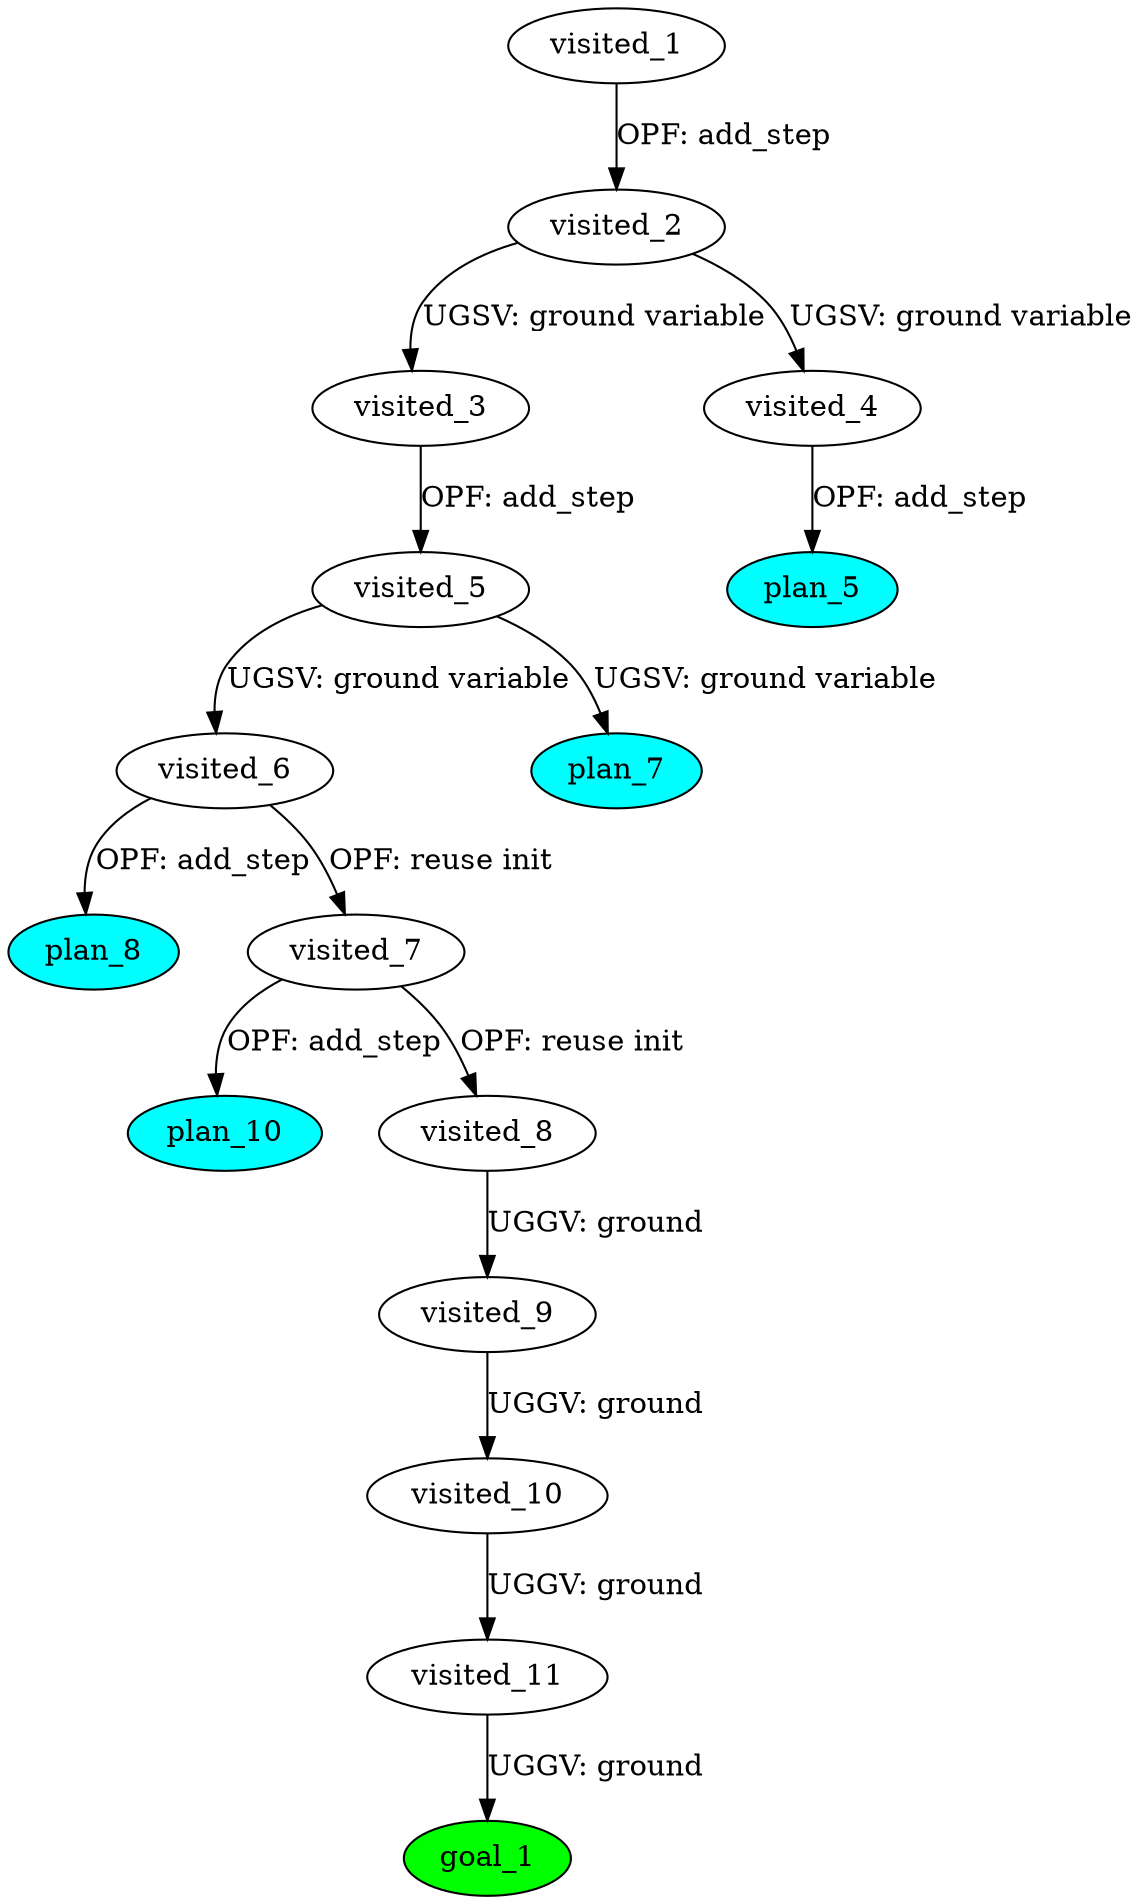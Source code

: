 digraph {
	"7ac59a73-e517-d704-d4e7-8be0189e04ed" [label=plan_0 fillcolor=cyan style=filled]
	"7ac59a73-e517-d704-d4e7-8be0189e04ed" [label=visited_1 fillcolor=white style=filled]
	"5a883554-f9ab-08f1-d1eb-bb454b36c66c" [label=plan_1 fillcolor=cyan style=filled]
	"7ac59a73-e517-d704-d4e7-8be0189e04ed" -> "5a883554-f9ab-08f1-d1eb-bb454b36c66c" [label="OPF: add_step"]
	"5a883554-f9ab-08f1-d1eb-bb454b36c66c" [label=visited_2 fillcolor=white style=filled]
	"da662152-bd72-3405-34c4-fd551c7db162" [label=plan_2 fillcolor=cyan style=filled]
	"5a883554-f9ab-08f1-d1eb-bb454b36c66c" -> "da662152-bd72-3405-34c4-fd551c7db162" [label="UGSV: ground variable"]
	"3d495f2e-b8cb-3d9e-969d-729bacb0a710" [label=plan_3 fillcolor=cyan style=filled]
	"5a883554-f9ab-08f1-d1eb-bb454b36c66c" -> "3d495f2e-b8cb-3d9e-969d-729bacb0a710" [label="UGSV: ground variable"]
	"da662152-bd72-3405-34c4-fd551c7db162" [label=visited_3 fillcolor=white style=filled]
	"40a1b3f0-4790-d2b3-5e6f-e446b204577a" [label=plan_4 fillcolor=cyan style=filled]
	"da662152-bd72-3405-34c4-fd551c7db162" -> "40a1b3f0-4790-d2b3-5e6f-e446b204577a" [label="OPF: add_step"]
	"3d495f2e-b8cb-3d9e-969d-729bacb0a710" [label=visited_4 fillcolor=white style=filled]
	"3d786f80-dd63-5b2c-bf8e-28fc68bb9357" [label=plan_5 fillcolor=cyan style=filled]
	"3d495f2e-b8cb-3d9e-969d-729bacb0a710" -> "3d786f80-dd63-5b2c-bf8e-28fc68bb9357" [label="OPF: add_step"]
	"40a1b3f0-4790-d2b3-5e6f-e446b204577a" [label=visited_5 fillcolor=white style=filled]
	"ba5a6f89-5c0f-b26c-d502-71813a08cb1e" [label=plan_6 fillcolor=cyan style=filled]
	"40a1b3f0-4790-d2b3-5e6f-e446b204577a" -> "ba5a6f89-5c0f-b26c-d502-71813a08cb1e" [label="UGSV: ground variable"]
	"2f51a670-8096-62c7-c804-e76a572451b9" [label=plan_7 fillcolor=cyan style=filled]
	"40a1b3f0-4790-d2b3-5e6f-e446b204577a" -> "2f51a670-8096-62c7-c804-e76a572451b9" [label="UGSV: ground variable"]
	"ba5a6f89-5c0f-b26c-d502-71813a08cb1e" [label=visited_6 fillcolor=white style=filled]
	"4d4ff36f-5c02-a933-d260-dcc8dc67089f" [label=plan_8 fillcolor=cyan style=filled]
	"ba5a6f89-5c0f-b26c-d502-71813a08cb1e" -> "4d4ff36f-5c02-a933-d260-dcc8dc67089f" [label="OPF: add_step"]
	"26264f05-bff0-365c-bcb2-dc2999f86153" [label=plan_9 fillcolor=cyan style=filled]
	"ba5a6f89-5c0f-b26c-d502-71813a08cb1e" -> "26264f05-bff0-365c-bcb2-dc2999f86153" [label="OPF: reuse init"]
	"26264f05-bff0-365c-bcb2-dc2999f86153" [label=visited_7 fillcolor=white style=filled]
	"e97bc3af-dc8c-78f1-ebed-6a054fa58efb" [label=plan_10 fillcolor=cyan style=filled]
	"26264f05-bff0-365c-bcb2-dc2999f86153" -> "e97bc3af-dc8c-78f1-ebed-6a054fa58efb" [label="OPF: add_step"]
	"ea2eca96-8f0f-103e-59f5-aa63ae14117d" [label=plan_11 fillcolor=cyan style=filled]
	"26264f05-bff0-365c-bcb2-dc2999f86153" -> "ea2eca96-8f0f-103e-59f5-aa63ae14117d" [label="OPF: reuse init"]
	"ea2eca96-8f0f-103e-59f5-aa63ae14117d" [label=visited_8 fillcolor=white style=filled]
	"11ce9284-0f16-e8c4-6d2c-7050bdb867c5" [label=plan_12 fillcolor=cyan style=filled]
	"ea2eca96-8f0f-103e-59f5-aa63ae14117d" -> "11ce9284-0f16-e8c4-6d2c-7050bdb867c5" [label="UGGV: ground"]
	"11ce9284-0f16-e8c4-6d2c-7050bdb867c5" [label=visited_9 fillcolor=white style=filled]
	"15f321fb-ede4-18a2-b57c-fcc1dd655178" [label=plan_13 fillcolor=cyan style=filled]
	"11ce9284-0f16-e8c4-6d2c-7050bdb867c5" -> "15f321fb-ede4-18a2-b57c-fcc1dd655178" [label="UGGV: ground"]
	"15f321fb-ede4-18a2-b57c-fcc1dd655178" [label=visited_10 fillcolor=white style=filled]
	"6750ce75-c2d5-4faf-c1c7-050eb3a83294" [label=plan_14 fillcolor=cyan style=filled]
	"15f321fb-ede4-18a2-b57c-fcc1dd655178" -> "6750ce75-c2d5-4faf-c1c7-050eb3a83294" [label="UGGV: ground"]
	"6750ce75-c2d5-4faf-c1c7-050eb3a83294" [label=visited_11 fillcolor=white style=filled]
	"ba934d98-fa23-4d5f-3483-9402e7aa86fd" [label=plan_15 fillcolor=cyan style=filled]
	"6750ce75-c2d5-4faf-c1c7-050eb3a83294" -> "ba934d98-fa23-4d5f-3483-9402e7aa86fd" [label="UGGV: ground"]
	"ba934d98-fa23-4d5f-3483-9402e7aa86fd" [label=visited_12 fillcolor=white style=filled]
	"ba934d98-fa23-4d5f-3483-9402e7aa86fd" [label=goal_1 fillcolor=green style=filled]
}

